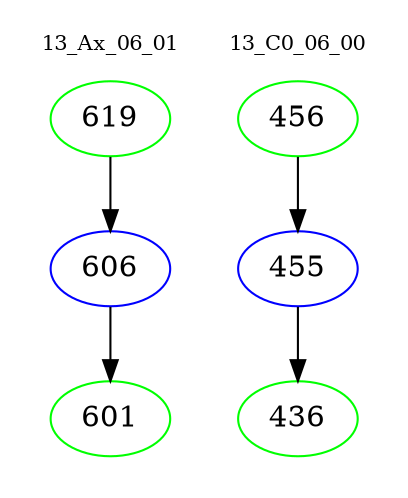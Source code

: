 digraph{
subgraph cluster_0 {
color = white
label = "13_Ax_06_01";
fontsize=10;
T0_619 [label="619", color="green"]
T0_619 -> T0_606 [color="black"]
T0_606 [label="606", color="blue"]
T0_606 -> T0_601 [color="black"]
T0_601 [label="601", color="green"]
}
subgraph cluster_1 {
color = white
label = "13_C0_06_00";
fontsize=10;
T1_456 [label="456", color="green"]
T1_456 -> T1_455 [color="black"]
T1_455 [label="455", color="blue"]
T1_455 -> T1_436 [color="black"]
T1_436 [label="436", color="green"]
}
}
